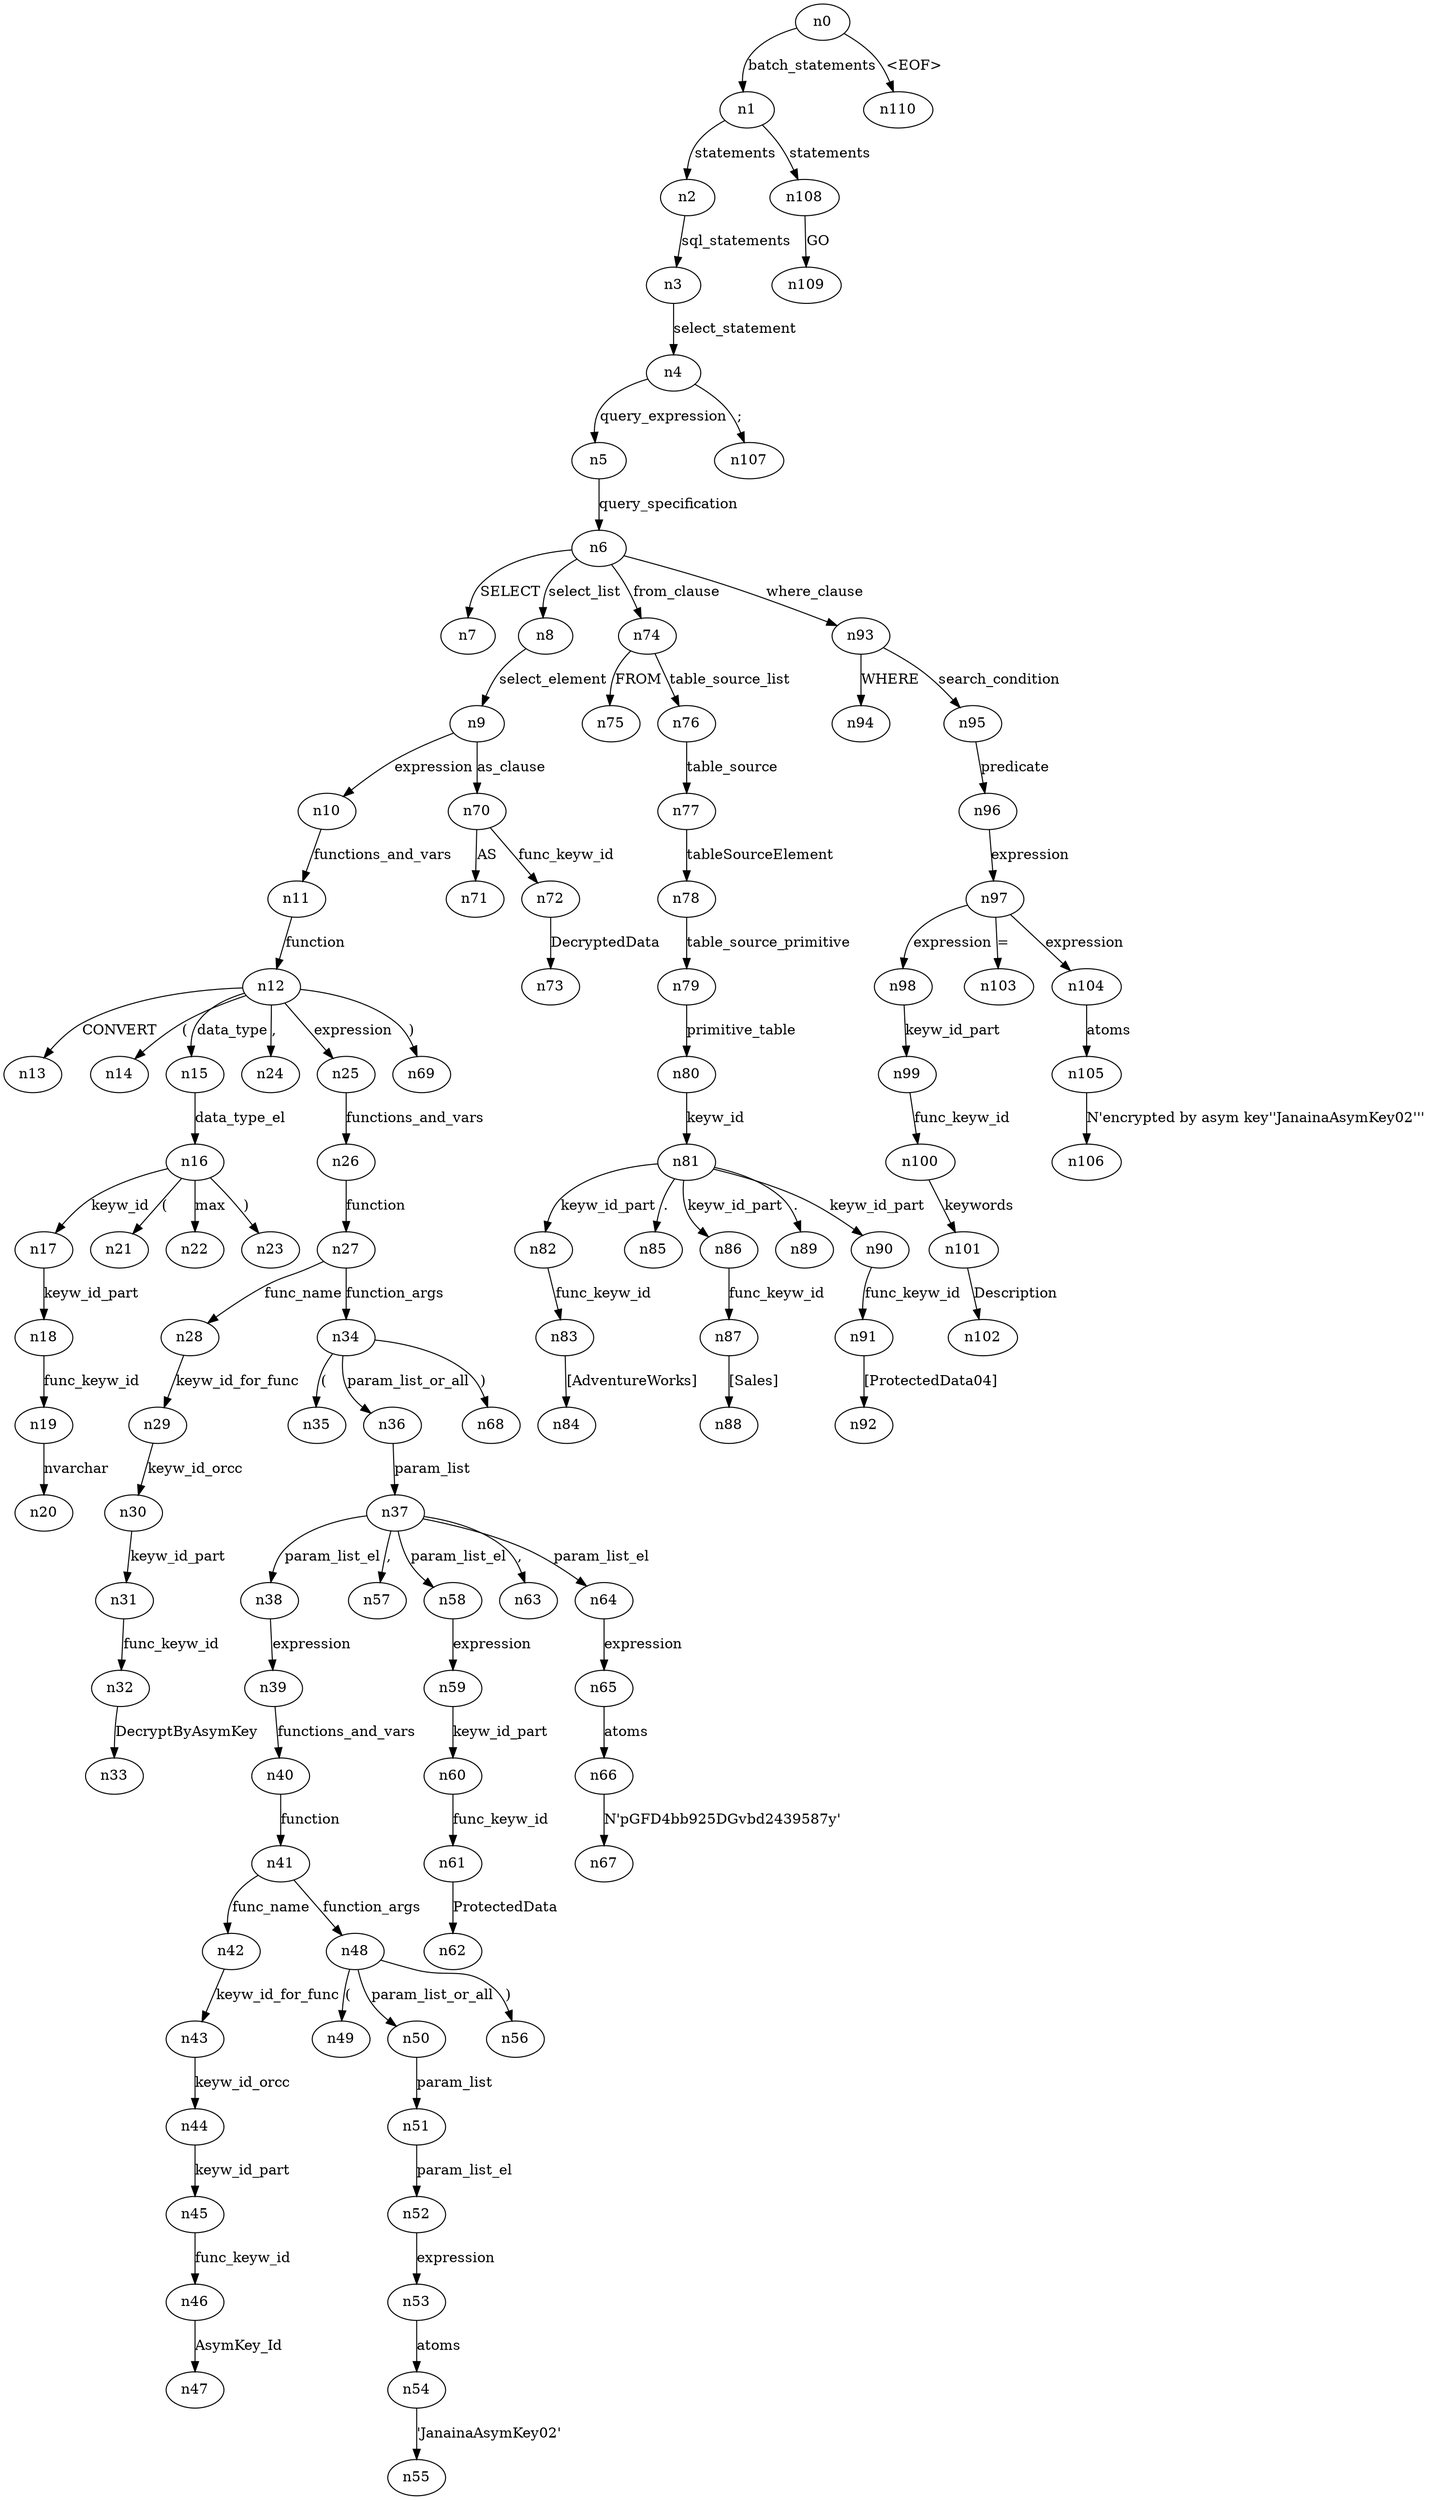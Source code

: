 digraph ParseTree {
  n0 -> n1 [label="batch_statements"];
  n1 -> n2 [label="statements"];
  n2 -> n3 [label="sql_statements"];
  n3 -> n4 [label="select_statement"];
  n4 -> n5 [label="query_expression"];
  n5 -> n6 [label="query_specification"];
  n6 -> n7 [label="SELECT"];
  n6 -> n8 [label="select_list"];
  n8 -> n9 [label="select_element"];
  n9 -> n10 [label="expression"];
  n10 -> n11 [label="functions_and_vars"];
  n11 -> n12 [label="function"];
  n12 -> n13 [label="CONVERT"];
  n12 -> n14 [label="("];
  n12 -> n15 [label="data_type"];
  n15 -> n16 [label="data_type_el"];
  n16 -> n17 [label="keyw_id"];
  n17 -> n18 [label="keyw_id_part"];
  n18 -> n19 [label="func_keyw_id"];
  n19 -> n20 [label="nvarchar"];
  n16 -> n21 [label="("];
  n16 -> n22 [label="max"];
  n16 -> n23 [label=")"];
  n12 -> n24 [label=","];
  n12 -> n25 [label="expression"];
  n25 -> n26 [label="functions_and_vars"];
  n26 -> n27 [label="function"];
  n27 -> n28 [label="func_name"];
  n28 -> n29 [label="keyw_id_for_func"];
  n29 -> n30 [label="keyw_id_orcc"];
  n30 -> n31 [label="keyw_id_part"];
  n31 -> n32 [label="func_keyw_id"];
  n32 -> n33 [label="DecryptByAsymKey"];
  n27 -> n34 [label="function_args"];
  n34 -> n35 [label="("];
  n34 -> n36 [label="param_list_or_all"];
  n36 -> n37 [label="param_list"];
  n37 -> n38 [label="param_list_el"];
  n38 -> n39 [label="expression"];
  n39 -> n40 [label="functions_and_vars"];
  n40 -> n41 [label="function"];
  n41 -> n42 [label="func_name"];
  n42 -> n43 [label="keyw_id_for_func"];
  n43 -> n44 [label="keyw_id_orcc"];
  n44 -> n45 [label="keyw_id_part"];
  n45 -> n46 [label="func_keyw_id"];
  n46 -> n47 [label="AsymKey_Id"];
  n41 -> n48 [label="function_args"];
  n48 -> n49 [label="("];
  n48 -> n50 [label="param_list_or_all"];
  n50 -> n51 [label="param_list"];
  n51 -> n52 [label="param_list_el"];
  n52 -> n53 [label="expression"];
  n53 -> n54 [label="atoms"];
  n54 -> n55 [label="'JanainaAsymKey02'"];
  n48 -> n56 [label=")"];
  n37 -> n57 [label=","];
  n37 -> n58 [label="param_list_el"];
  n58 -> n59 [label="expression"];
  n59 -> n60 [label="keyw_id_part"];
  n60 -> n61 [label="func_keyw_id"];
  n61 -> n62 [label="ProtectedData"];
  n37 -> n63 [label=","];
  n37 -> n64 [label="param_list_el"];
  n64 -> n65 [label="expression"];
  n65 -> n66 [label="atoms"];
  n66 -> n67 [label="N'pGFD4bb925DGvbd2439587y'"];
  n34 -> n68 [label=")"];
  n12 -> n69 [label=")"];
  n9 -> n70 [label="as_clause"];
  n70 -> n71 [label="AS"];
  n70 -> n72 [label="func_keyw_id"];
  n72 -> n73 [label="DecryptedData"];
  n6 -> n74 [label="from_clause"];
  n74 -> n75 [label="FROM"];
  n74 -> n76 [label="table_source_list"];
  n76 -> n77 [label="table_source"];
  n77 -> n78 [label="tableSourceElement"];
  n78 -> n79 [label="table_source_primitive"];
  n79 -> n80 [label="primitive_table"];
  n80 -> n81 [label="keyw_id"];
  n81 -> n82 [label="keyw_id_part"];
  n82 -> n83 [label="func_keyw_id"];
  n83 -> n84 [label="[AdventureWorks]"];
  n81 -> n85 [label="."];
  n81 -> n86 [label="keyw_id_part"];
  n86 -> n87 [label="func_keyw_id"];
  n87 -> n88 [label="[Sales]"];
  n81 -> n89 [label="."];
  n81 -> n90 [label="keyw_id_part"];
  n90 -> n91 [label="func_keyw_id"];
  n91 -> n92 [label="[ProtectedData04]"];
  n6 -> n93 [label="where_clause"];
  n93 -> n94 [label="WHERE"];
  n93 -> n95 [label="search_condition"];
  n95 -> n96 [label="predicate"];
  n96 -> n97 [label="expression"];
  n97 -> n98 [label="expression"];
  n98 -> n99 [label="keyw_id_part"];
  n99 -> n100 [label="func_keyw_id"];
  n100 -> n101 [label="keywords"];
  n101 -> n102 [label="Description"];
  n97 -> n103 [label="="];
  n97 -> n104 [label="expression"];
  n104 -> n105 [label="atoms"];
  n105 -> n106 [label="N'encrypted by asym key''JanainaAsymKey02'''"];
  n4 -> n107 [label=";"];
  n1 -> n108 [label="statements"];
  n108 -> n109 [label="GO"];
  n0 -> n110 [label="<EOF>"];
}